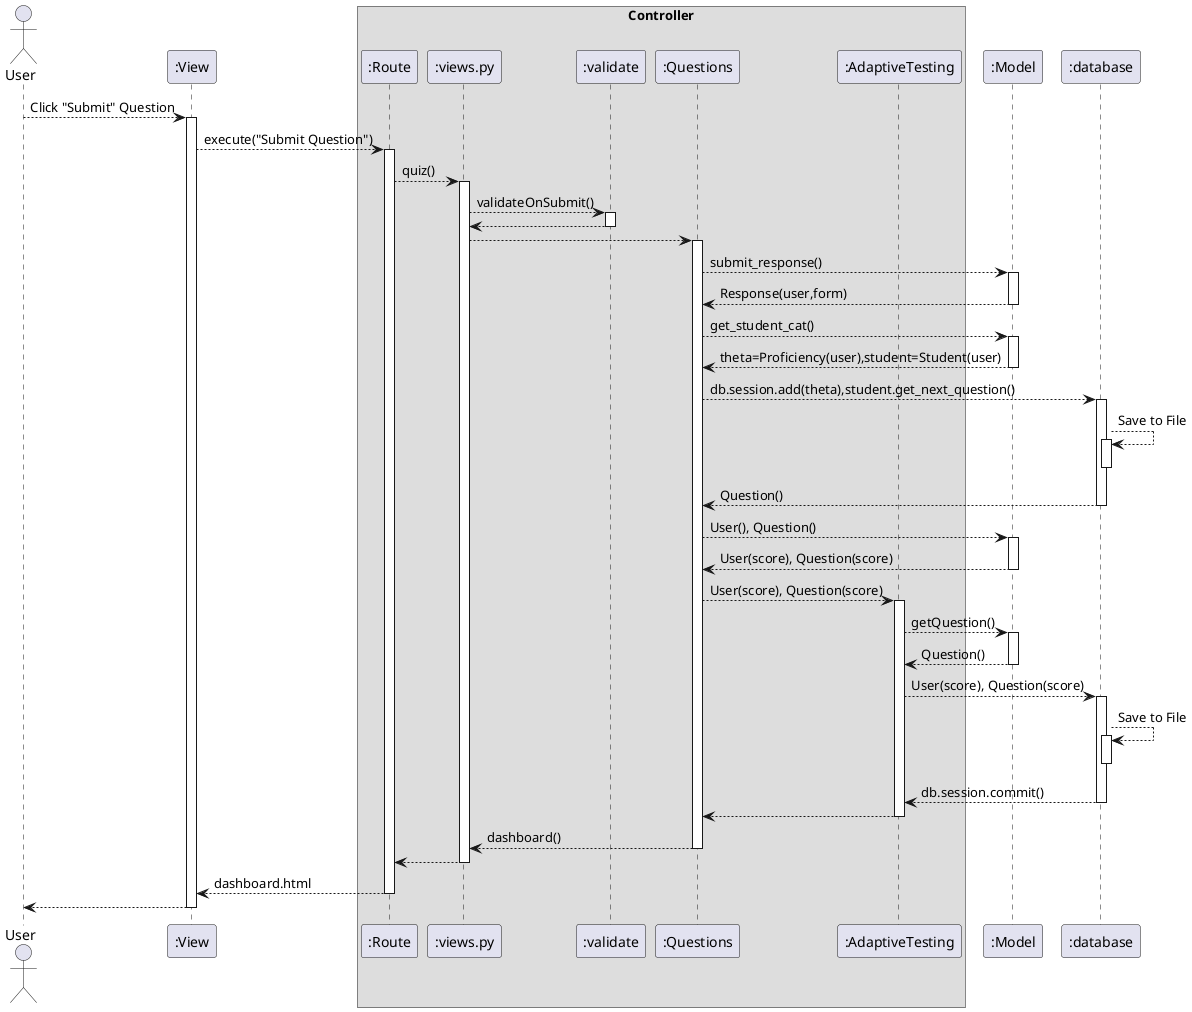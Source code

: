 @startuml
Actor User as user
Participant ":View" as view
box Controller
participant ":Route" as Route
participant ":views.py" as views
participant ":validate" as validate
participant ":Questions" as qns
participant ":AdaptiveTesting" as ML
end box
Participant ":Model" as model
Participant ":database" as database


user --> view : Click "Submit" Question
activate view

view --> Route : execute("Submit Question")
activate Route

Route --> views : quiz()
activate views

views --> validate : validateOnSubmit()
activate validate

validate --> views
deactivate validate

views --> qns
activate qns

qns --> model : submit_response()
activate model

model --> qns : Response(user,form)
deactivate model

qns --> model : get_student_cat()
activate model

model --> qns : theta=Proficiency(user),student=Student(user)
deactivate model

qns --> database : db.session.add(theta),student.get_next_question()
activate database

database --> database : Save to File
activate database
deactivate database

database --> qns : Question()
deactivate database

qns --> model : User(), Question()
activate model

model --> qns : User(score), Question(score)
deactivate model

qns --> ML : User(score), Question(score)
activate ML

ML --> model : getQuestion()
activate model

model --> ML : Question()
deactivate model

ML --> database : User(score), Question(score)
activate database

database --> database : Save to File
activate database
deactivate database

database --> ML : db.session.commit()
deactivate database

ML --> qns
deactivate ML

qns --> views : dashboard()
deactivate qns

views --> Route
deactivate views

Route --> view : dashboard.html
deactivate Route

view --> user
deactivate view

@enduml